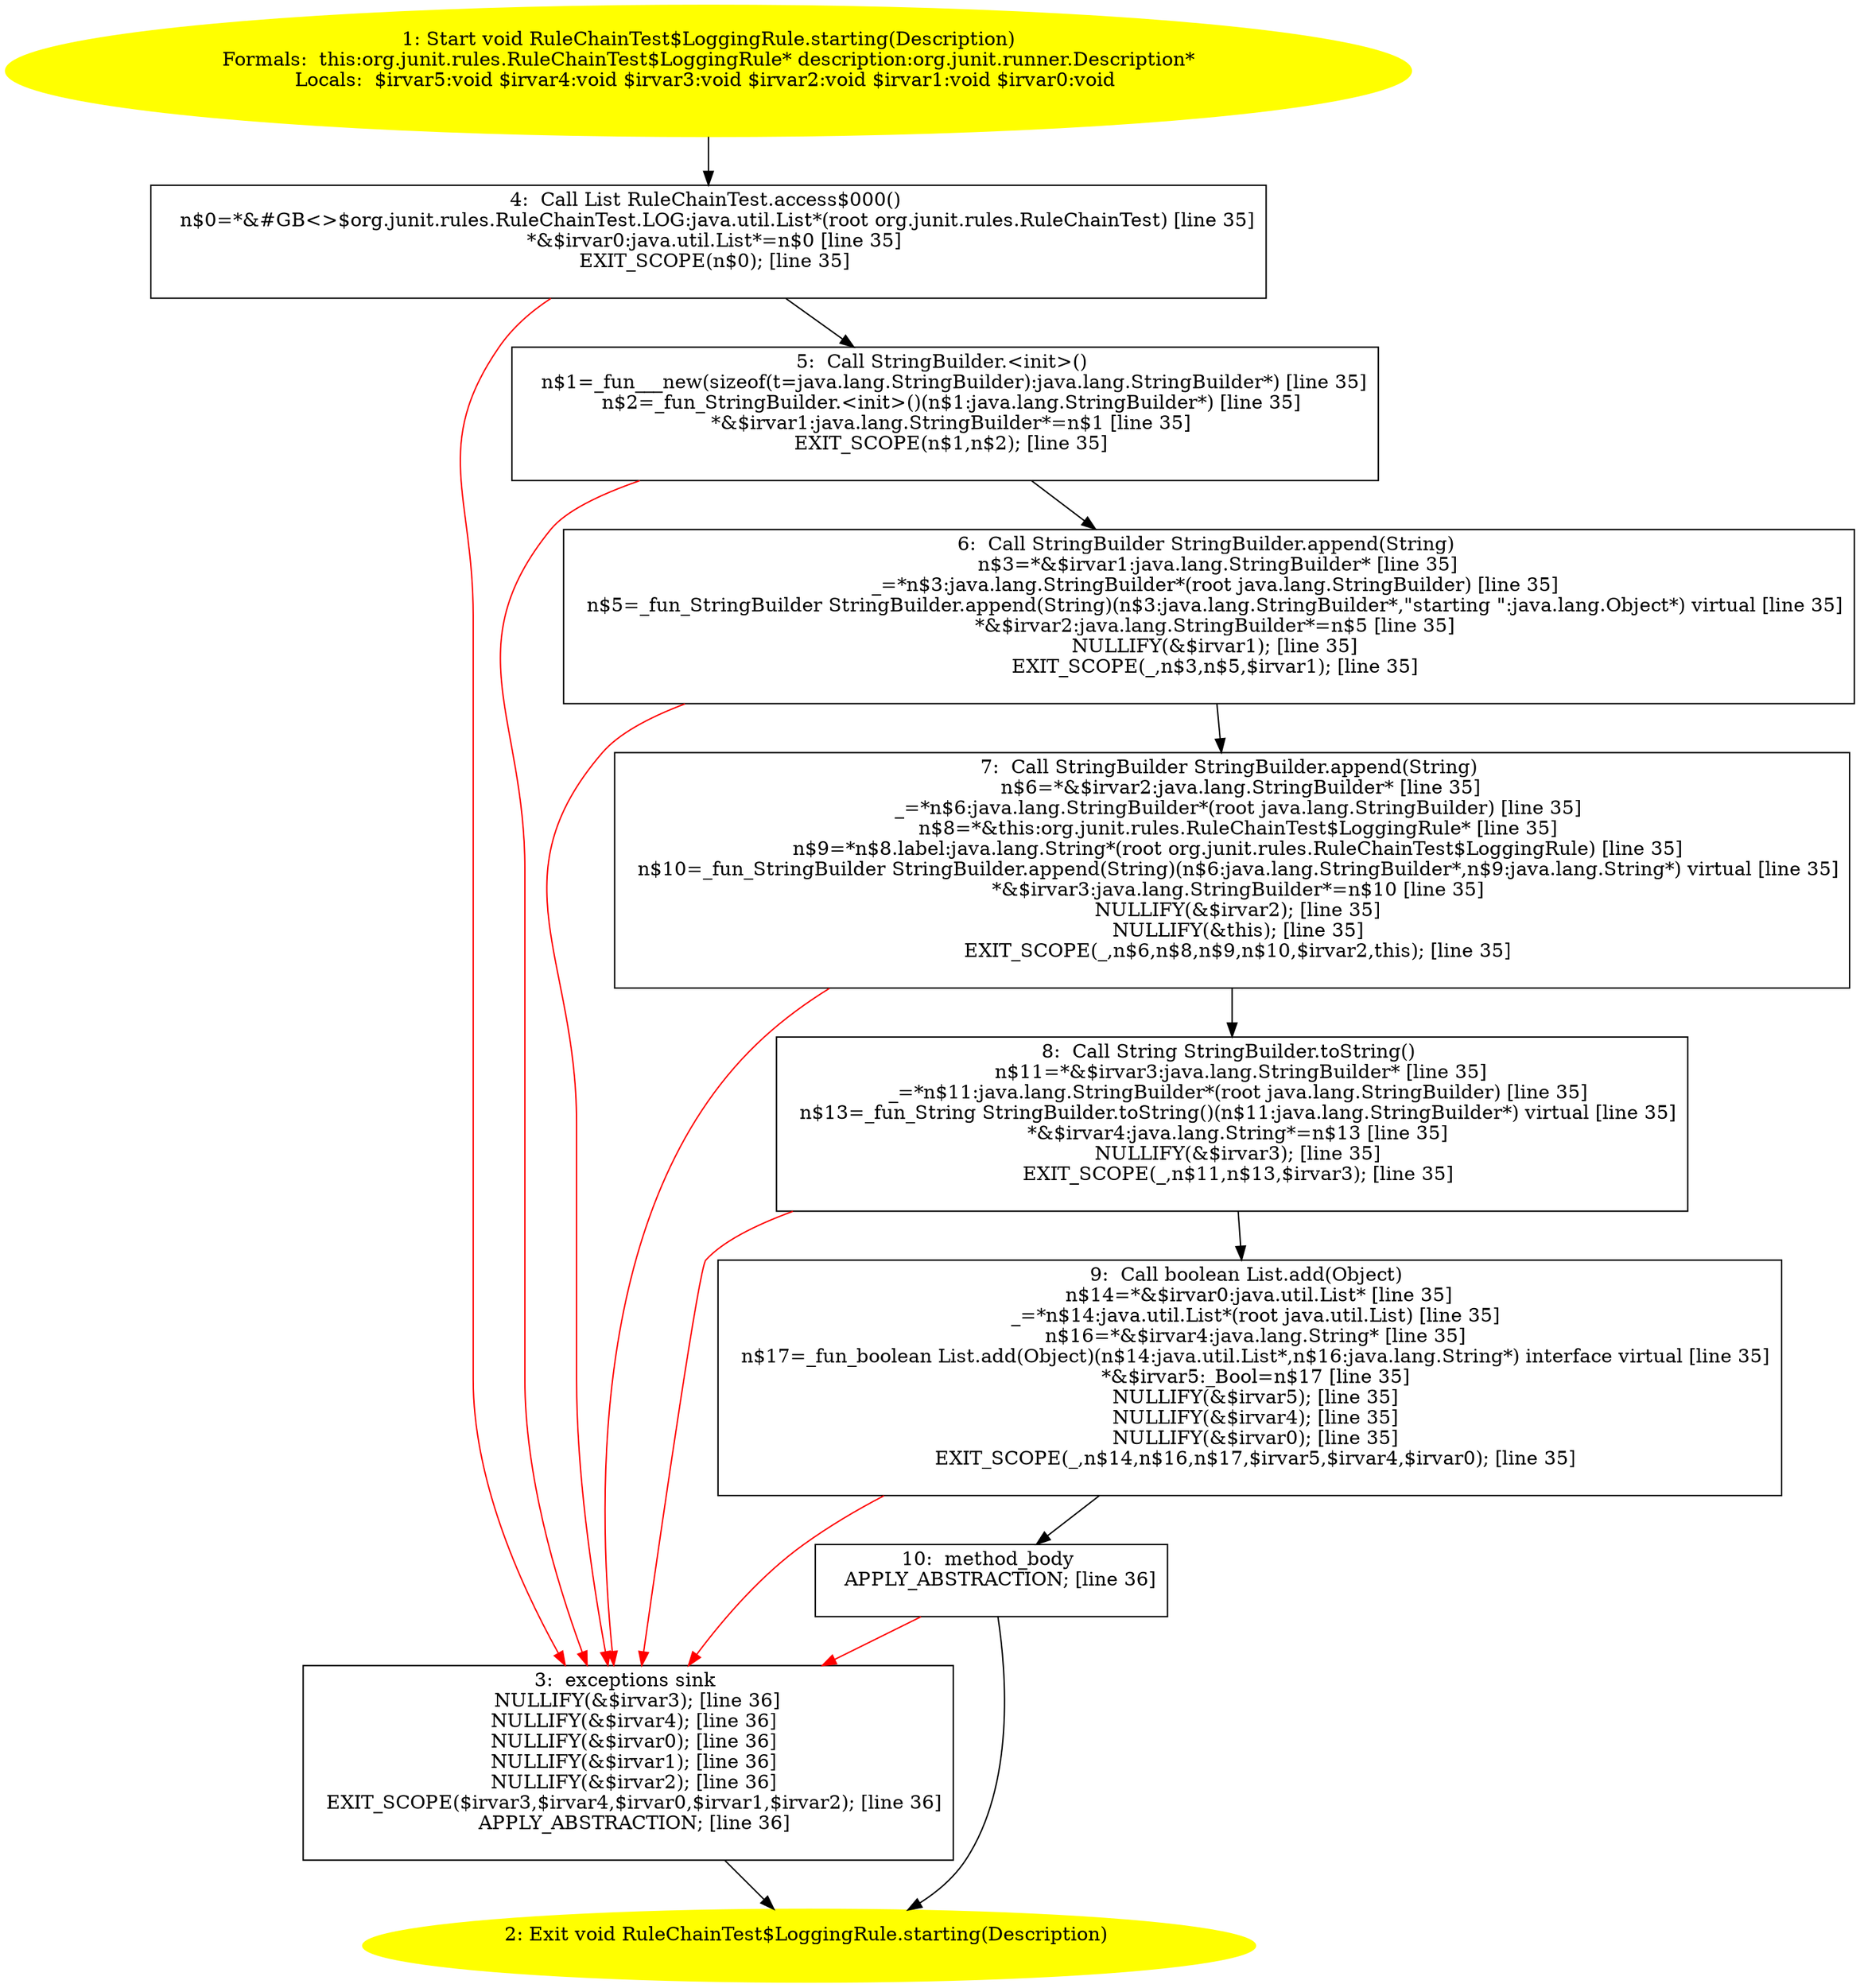 /* @generated */
digraph cfg {
"org.junit.rules.RuleChainTest$LoggingRule.starting(org.junit.runner.Description):void.874a46d5200acdbb56dce10bbb3afcf8_1" [label="1: Start void RuleChainTest$LoggingRule.starting(Description)\nFormals:  this:org.junit.rules.RuleChainTest$LoggingRule* description:org.junit.runner.Description*\nLocals:  $irvar5:void $irvar4:void $irvar3:void $irvar2:void $irvar1:void $irvar0:void \n  " color=yellow style=filled]
	

	 "org.junit.rules.RuleChainTest$LoggingRule.starting(org.junit.runner.Description):void.874a46d5200acdbb56dce10bbb3afcf8_1" -> "org.junit.rules.RuleChainTest$LoggingRule.starting(org.junit.runner.Description):void.874a46d5200acdbb56dce10bbb3afcf8_4" ;
"org.junit.rules.RuleChainTest$LoggingRule.starting(org.junit.runner.Description):void.874a46d5200acdbb56dce10bbb3afcf8_2" [label="2: Exit void RuleChainTest$LoggingRule.starting(Description) \n  " color=yellow style=filled]
	

"org.junit.rules.RuleChainTest$LoggingRule.starting(org.junit.runner.Description):void.874a46d5200acdbb56dce10bbb3afcf8_3" [label="3:  exceptions sink \n   NULLIFY(&$irvar3); [line 36]\n  NULLIFY(&$irvar4); [line 36]\n  NULLIFY(&$irvar0); [line 36]\n  NULLIFY(&$irvar1); [line 36]\n  NULLIFY(&$irvar2); [line 36]\n  EXIT_SCOPE($irvar3,$irvar4,$irvar0,$irvar1,$irvar2); [line 36]\n  APPLY_ABSTRACTION; [line 36]\n " shape="box"]
	

	 "org.junit.rules.RuleChainTest$LoggingRule.starting(org.junit.runner.Description):void.874a46d5200acdbb56dce10bbb3afcf8_3" -> "org.junit.rules.RuleChainTest$LoggingRule.starting(org.junit.runner.Description):void.874a46d5200acdbb56dce10bbb3afcf8_2" ;
"org.junit.rules.RuleChainTest$LoggingRule.starting(org.junit.runner.Description):void.874a46d5200acdbb56dce10bbb3afcf8_4" [label="4:  Call List RuleChainTest.access$000() \n   n$0=*&#GB<>$org.junit.rules.RuleChainTest.LOG:java.util.List*(root org.junit.rules.RuleChainTest) [line 35]\n  *&$irvar0:java.util.List*=n$0 [line 35]\n  EXIT_SCOPE(n$0); [line 35]\n " shape="box"]
	

	 "org.junit.rules.RuleChainTest$LoggingRule.starting(org.junit.runner.Description):void.874a46d5200acdbb56dce10bbb3afcf8_4" -> "org.junit.rules.RuleChainTest$LoggingRule.starting(org.junit.runner.Description):void.874a46d5200acdbb56dce10bbb3afcf8_5" ;
	 "org.junit.rules.RuleChainTest$LoggingRule.starting(org.junit.runner.Description):void.874a46d5200acdbb56dce10bbb3afcf8_4" -> "org.junit.rules.RuleChainTest$LoggingRule.starting(org.junit.runner.Description):void.874a46d5200acdbb56dce10bbb3afcf8_3" [color="red" ];
"org.junit.rules.RuleChainTest$LoggingRule.starting(org.junit.runner.Description):void.874a46d5200acdbb56dce10bbb3afcf8_5" [label="5:  Call StringBuilder.<init>() \n   n$1=_fun___new(sizeof(t=java.lang.StringBuilder):java.lang.StringBuilder*) [line 35]\n  n$2=_fun_StringBuilder.<init>()(n$1:java.lang.StringBuilder*) [line 35]\n  *&$irvar1:java.lang.StringBuilder*=n$1 [line 35]\n  EXIT_SCOPE(n$1,n$2); [line 35]\n " shape="box"]
	

	 "org.junit.rules.RuleChainTest$LoggingRule.starting(org.junit.runner.Description):void.874a46d5200acdbb56dce10bbb3afcf8_5" -> "org.junit.rules.RuleChainTest$LoggingRule.starting(org.junit.runner.Description):void.874a46d5200acdbb56dce10bbb3afcf8_6" ;
	 "org.junit.rules.RuleChainTest$LoggingRule.starting(org.junit.runner.Description):void.874a46d5200acdbb56dce10bbb3afcf8_5" -> "org.junit.rules.RuleChainTest$LoggingRule.starting(org.junit.runner.Description):void.874a46d5200acdbb56dce10bbb3afcf8_3" [color="red" ];
"org.junit.rules.RuleChainTest$LoggingRule.starting(org.junit.runner.Description):void.874a46d5200acdbb56dce10bbb3afcf8_6" [label="6:  Call StringBuilder StringBuilder.append(String) \n   n$3=*&$irvar1:java.lang.StringBuilder* [line 35]\n  _=*n$3:java.lang.StringBuilder*(root java.lang.StringBuilder) [line 35]\n  n$5=_fun_StringBuilder StringBuilder.append(String)(n$3:java.lang.StringBuilder*,\"starting \":java.lang.Object*) virtual [line 35]\n  *&$irvar2:java.lang.StringBuilder*=n$5 [line 35]\n  NULLIFY(&$irvar1); [line 35]\n  EXIT_SCOPE(_,n$3,n$5,$irvar1); [line 35]\n " shape="box"]
	

	 "org.junit.rules.RuleChainTest$LoggingRule.starting(org.junit.runner.Description):void.874a46d5200acdbb56dce10bbb3afcf8_6" -> "org.junit.rules.RuleChainTest$LoggingRule.starting(org.junit.runner.Description):void.874a46d5200acdbb56dce10bbb3afcf8_7" ;
	 "org.junit.rules.RuleChainTest$LoggingRule.starting(org.junit.runner.Description):void.874a46d5200acdbb56dce10bbb3afcf8_6" -> "org.junit.rules.RuleChainTest$LoggingRule.starting(org.junit.runner.Description):void.874a46d5200acdbb56dce10bbb3afcf8_3" [color="red" ];
"org.junit.rules.RuleChainTest$LoggingRule.starting(org.junit.runner.Description):void.874a46d5200acdbb56dce10bbb3afcf8_7" [label="7:  Call StringBuilder StringBuilder.append(String) \n   n$6=*&$irvar2:java.lang.StringBuilder* [line 35]\n  _=*n$6:java.lang.StringBuilder*(root java.lang.StringBuilder) [line 35]\n  n$8=*&this:org.junit.rules.RuleChainTest$LoggingRule* [line 35]\n  n$9=*n$8.label:java.lang.String*(root org.junit.rules.RuleChainTest$LoggingRule) [line 35]\n  n$10=_fun_StringBuilder StringBuilder.append(String)(n$6:java.lang.StringBuilder*,n$9:java.lang.String*) virtual [line 35]\n  *&$irvar3:java.lang.StringBuilder*=n$10 [line 35]\n  NULLIFY(&$irvar2); [line 35]\n  NULLIFY(&this); [line 35]\n  EXIT_SCOPE(_,n$6,n$8,n$9,n$10,$irvar2,this); [line 35]\n " shape="box"]
	

	 "org.junit.rules.RuleChainTest$LoggingRule.starting(org.junit.runner.Description):void.874a46d5200acdbb56dce10bbb3afcf8_7" -> "org.junit.rules.RuleChainTest$LoggingRule.starting(org.junit.runner.Description):void.874a46d5200acdbb56dce10bbb3afcf8_8" ;
	 "org.junit.rules.RuleChainTest$LoggingRule.starting(org.junit.runner.Description):void.874a46d5200acdbb56dce10bbb3afcf8_7" -> "org.junit.rules.RuleChainTest$LoggingRule.starting(org.junit.runner.Description):void.874a46d5200acdbb56dce10bbb3afcf8_3" [color="red" ];
"org.junit.rules.RuleChainTest$LoggingRule.starting(org.junit.runner.Description):void.874a46d5200acdbb56dce10bbb3afcf8_8" [label="8:  Call String StringBuilder.toString() \n   n$11=*&$irvar3:java.lang.StringBuilder* [line 35]\n  _=*n$11:java.lang.StringBuilder*(root java.lang.StringBuilder) [line 35]\n  n$13=_fun_String StringBuilder.toString()(n$11:java.lang.StringBuilder*) virtual [line 35]\n  *&$irvar4:java.lang.String*=n$13 [line 35]\n  NULLIFY(&$irvar3); [line 35]\n  EXIT_SCOPE(_,n$11,n$13,$irvar3); [line 35]\n " shape="box"]
	

	 "org.junit.rules.RuleChainTest$LoggingRule.starting(org.junit.runner.Description):void.874a46d5200acdbb56dce10bbb3afcf8_8" -> "org.junit.rules.RuleChainTest$LoggingRule.starting(org.junit.runner.Description):void.874a46d5200acdbb56dce10bbb3afcf8_9" ;
	 "org.junit.rules.RuleChainTest$LoggingRule.starting(org.junit.runner.Description):void.874a46d5200acdbb56dce10bbb3afcf8_8" -> "org.junit.rules.RuleChainTest$LoggingRule.starting(org.junit.runner.Description):void.874a46d5200acdbb56dce10bbb3afcf8_3" [color="red" ];
"org.junit.rules.RuleChainTest$LoggingRule.starting(org.junit.runner.Description):void.874a46d5200acdbb56dce10bbb3afcf8_9" [label="9:  Call boolean List.add(Object) \n   n$14=*&$irvar0:java.util.List* [line 35]\n  _=*n$14:java.util.List*(root java.util.List) [line 35]\n  n$16=*&$irvar4:java.lang.String* [line 35]\n  n$17=_fun_boolean List.add(Object)(n$14:java.util.List*,n$16:java.lang.String*) interface virtual [line 35]\n  *&$irvar5:_Bool=n$17 [line 35]\n  NULLIFY(&$irvar5); [line 35]\n  NULLIFY(&$irvar4); [line 35]\n  NULLIFY(&$irvar0); [line 35]\n  EXIT_SCOPE(_,n$14,n$16,n$17,$irvar5,$irvar4,$irvar0); [line 35]\n " shape="box"]
	

	 "org.junit.rules.RuleChainTest$LoggingRule.starting(org.junit.runner.Description):void.874a46d5200acdbb56dce10bbb3afcf8_9" -> "org.junit.rules.RuleChainTest$LoggingRule.starting(org.junit.runner.Description):void.874a46d5200acdbb56dce10bbb3afcf8_10" ;
	 "org.junit.rules.RuleChainTest$LoggingRule.starting(org.junit.runner.Description):void.874a46d5200acdbb56dce10bbb3afcf8_9" -> "org.junit.rules.RuleChainTest$LoggingRule.starting(org.junit.runner.Description):void.874a46d5200acdbb56dce10bbb3afcf8_3" [color="red" ];
"org.junit.rules.RuleChainTest$LoggingRule.starting(org.junit.runner.Description):void.874a46d5200acdbb56dce10bbb3afcf8_10" [label="10:  method_body \n   APPLY_ABSTRACTION; [line 36]\n " shape="box"]
	

	 "org.junit.rules.RuleChainTest$LoggingRule.starting(org.junit.runner.Description):void.874a46d5200acdbb56dce10bbb3afcf8_10" -> "org.junit.rules.RuleChainTest$LoggingRule.starting(org.junit.runner.Description):void.874a46d5200acdbb56dce10bbb3afcf8_2" ;
	 "org.junit.rules.RuleChainTest$LoggingRule.starting(org.junit.runner.Description):void.874a46d5200acdbb56dce10bbb3afcf8_10" -> "org.junit.rules.RuleChainTest$LoggingRule.starting(org.junit.runner.Description):void.874a46d5200acdbb56dce10bbb3afcf8_3" [color="red" ];
}
